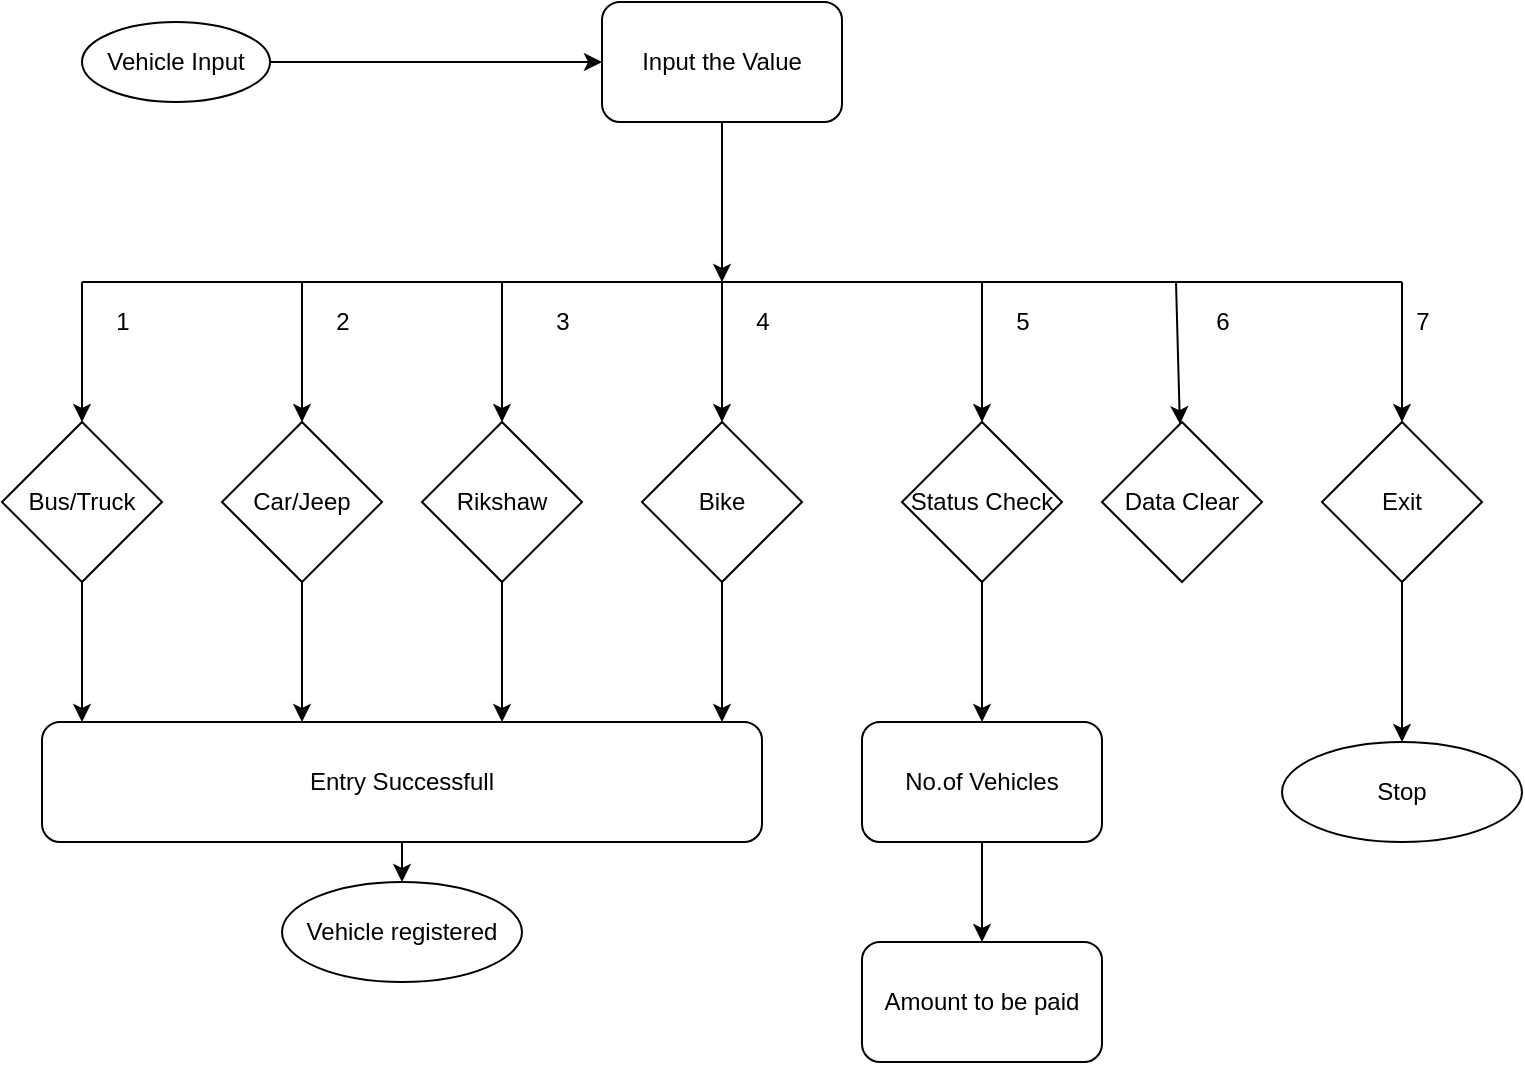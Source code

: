 <mxfile version="15.1.0" type="github">
  <diagram id="1zJXRHgI6LfjNQw96Qf-" name="Page-1">
    <mxGraphModel dx="1038" dy="579" grid="1" gridSize="10" guides="1" tooltips="1" connect="1" arrows="1" fold="1" page="1" pageScale="1" pageWidth="827" pageHeight="1169" math="0" shadow="0">
      <root>
        <mxCell id="0" />
        <mxCell id="1" parent="0" />
        <mxCell id="o_qdVxk1Cw_8HYdE04G--3" value="Vehicle Input" style="ellipse;whiteSpace=wrap;html=1;" vertex="1" parent="1">
          <mxGeometry x="110" y="60" width="94" height="40" as="geometry" />
        </mxCell>
        <mxCell id="o_qdVxk1Cw_8HYdE04G--6" value="" style="endArrow=classic;html=1;exitX=1;exitY=0.5;exitDx=0;exitDy=0;" edge="1" parent="1" source="o_qdVxk1Cw_8HYdE04G--3">
          <mxGeometry width="50" height="50" relative="1" as="geometry">
            <mxPoint x="390" y="320" as="sourcePoint" />
            <mxPoint x="370" y="80" as="targetPoint" />
          </mxGeometry>
        </mxCell>
        <mxCell id="o_qdVxk1Cw_8HYdE04G--8" value="Input the Value" style="rounded=1;whiteSpace=wrap;html=1;" vertex="1" parent="1">
          <mxGeometry x="370" y="50" width="120" height="60" as="geometry" />
        </mxCell>
        <mxCell id="o_qdVxk1Cw_8HYdE04G--9" value="" style="endArrow=classic;html=1;exitX=0.5;exitY=1;exitDx=0;exitDy=0;" edge="1" parent="1" source="o_qdVxk1Cw_8HYdE04G--8">
          <mxGeometry width="50" height="50" relative="1" as="geometry">
            <mxPoint x="420" y="114" as="sourcePoint" />
            <mxPoint x="430" y="190" as="targetPoint" />
          </mxGeometry>
        </mxCell>
        <mxCell id="o_qdVxk1Cw_8HYdE04G--10" value="" style="endArrow=none;html=1;" edge="1" parent="1">
          <mxGeometry width="50" height="50" relative="1" as="geometry">
            <mxPoint x="110" y="190" as="sourcePoint" />
            <mxPoint x="770" y="190" as="targetPoint" />
          </mxGeometry>
        </mxCell>
        <mxCell id="o_qdVxk1Cw_8HYdE04G--11" value="" style="endArrow=classic;html=1;" edge="1" parent="1">
          <mxGeometry width="50" height="50" relative="1" as="geometry">
            <mxPoint x="110" y="190" as="sourcePoint" />
            <mxPoint x="110" y="260" as="targetPoint" />
          </mxGeometry>
        </mxCell>
        <mxCell id="o_qdVxk1Cw_8HYdE04G--12" value="Bus/Truck" style="rhombus;whiteSpace=wrap;html=1;" vertex="1" parent="1">
          <mxGeometry x="70" y="260" width="80" height="80" as="geometry" />
        </mxCell>
        <mxCell id="o_qdVxk1Cw_8HYdE04G--13" value="" style="endArrow=classic;html=1;" edge="1" parent="1" target="o_qdVxk1Cw_8HYdE04G--14">
          <mxGeometry width="50" height="50" relative="1" as="geometry">
            <mxPoint x="220" y="190" as="sourcePoint" />
            <mxPoint x="270" y="260" as="targetPoint" />
          </mxGeometry>
        </mxCell>
        <mxCell id="o_qdVxk1Cw_8HYdE04G--14" value="Car/Jeep" style="rhombus;whiteSpace=wrap;html=1;" vertex="1" parent="1">
          <mxGeometry x="180" y="260" width="80" height="80" as="geometry" />
        </mxCell>
        <mxCell id="o_qdVxk1Cw_8HYdE04G--15" value="Bike" style="rhombus;whiteSpace=wrap;html=1;" vertex="1" parent="1">
          <mxGeometry x="390" y="260" width="80" height="80" as="geometry" />
        </mxCell>
        <mxCell id="o_qdVxk1Cw_8HYdE04G--16" value="" style="endArrow=classic;html=1;" edge="1" parent="1">
          <mxGeometry width="50" height="50" relative="1" as="geometry">
            <mxPoint x="430" y="190" as="sourcePoint" />
            <mxPoint x="430" y="260" as="targetPoint" />
          </mxGeometry>
        </mxCell>
        <mxCell id="o_qdVxk1Cw_8HYdE04G--17" value="" style="endArrow=classic;html=1;" edge="1" parent="1" target="o_qdVxk1Cw_8HYdE04G--18">
          <mxGeometry width="50" height="50" relative="1" as="geometry">
            <mxPoint x="560" y="190" as="sourcePoint" />
            <mxPoint x="560" y="260" as="targetPoint" />
          </mxGeometry>
        </mxCell>
        <mxCell id="o_qdVxk1Cw_8HYdE04G--18" value="Status Check" style="rhombus;whiteSpace=wrap;html=1;" vertex="1" parent="1">
          <mxGeometry x="520" y="260" width="80" height="80" as="geometry" />
        </mxCell>
        <mxCell id="o_qdVxk1Cw_8HYdE04G--19" value="1" style="text;html=1;align=center;verticalAlign=middle;resizable=0;points=[];autosize=1;strokeColor=none;fillColor=none;" vertex="1" parent="1">
          <mxGeometry x="120" y="200" width="20" height="20" as="geometry" />
        </mxCell>
        <mxCell id="o_qdVxk1Cw_8HYdE04G--20" value="2" style="text;html=1;align=center;verticalAlign=middle;resizable=0;points=[];autosize=1;strokeColor=none;fillColor=none;" vertex="1" parent="1">
          <mxGeometry x="230" y="200" width="20" height="20" as="geometry" />
        </mxCell>
        <mxCell id="o_qdVxk1Cw_8HYdE04G--21" value="4" style="text;html=1;align=center;verticalAlign=middle;resizable=0;points=[];autosize=1;strokeColor=none;fillColor=none;" vertex="1" parent="1">
          <mxGeometry x="440" y="200" width="20" height="20" as="geometry" />
        </mxCell>
        <mxCell id="o_qdVxk1Cw_8HYdE04G--22" value="5" style="text;html=1;align=center;verticalAlign=middle;resizable=0;points=[];autosize=1;strokeColor=none;fillColor=none;" vertex="1" parent="1">
          <mxGeometry x="570" y="200" width="20" height="20" as="geometry" />
        </mxCell>
        <mxCell id="o_qdVxk1Cw_8HYdE04G--23" value="" style="endArrow=classic;html=1;" edge="1" parent="1" target="o_qdVxk1Cw_8HYdE04G--24">
          <mxGeometry width="50" height="50" relative="1" as="geometry">
            <mxPoint x="657" y="190" as="sourcePoint" />
            <mxPoint x="680" y="270" as="targetPoint" />
          </mxGeometry>
        </mxCell>
        <mxCell id="o_qdVxk1Cw_8HYdE04G--24" value="Data Clear" style="rhombus;whiteSpace=wrap;html=1;" vertex="1" parent="1">
          <mxGeometry x="620" y="260" width="80" height="80" as="geometry" />
        </mxCell>
        <mxCell id="o_qdVxk1Cw_8HYdE04G--25" value="6" style="text;html=1;align=center;verticalAlign=middle;resizable=0;points=[];autosize=1;strokeColor=none;fillColor=none;" vertex="1" parent="1">
          <mxGeometry x="670" y="200" width="20" height="20" as="geometry" />
        </mxCell>
        <mxCell id="o_qdVxk1Cw_8HYdE04G--26" value="" style="endArrow=classic;html=1;" edge="1" parent="1" target="o_qdVxk1Cw_8HYdE04G--27">
          <mxGeometry width="50" height="50" relative="1" as="geometry">
            <mxPoint x="770" y="190" as="sourcePoint" />
            <mxPoint x="770" y="260" as="targetPoint" />
          </mxGeometry>
        </mxCell>
        <mxCell id="o_qdVxk1Cw_8HYdE04G--27" value="Exit" style="rhombus;whiteSpace=wrap;html=1;" vertex="1" parent="1">
          <mxGeometry x="730" y="260" width="80" height="80" as="geometry" />
        </mxCell>
        <mxCell id="o_qdVxk1Cw_8HYdE04G--28" value="7" style="text;html=1;align=center;verticalAlign=middle;resizable=0;points=[];autosize=1;strokeColor=none;fillColor=none;" vertex="1" parent="1">
          <mxGeometry x="770" y="200" width="20" height="20" as="geometry" />
        </mxCell>
        <mxCell id="o_qdVxk1Cw_8HYdE04G--29" value="" style="endArrow=classic;html=1;" edge="1" parent="1" target="o_qdVxk1Cw_8HYdE04G--30">
          <mxGeometry width="50" height="50" relative="1" as="geometry">
            <mxPoint x="320" y="190" as="sourcePoint" />
            <mxPoint x="320" y="260" as="targetPoint" />
          </mxGeometry>
        </mxCell>
        <mxCell id="o_qdVxk1Cw_8HYdE04G--30" value="Rikshaw" style="rhombus;whiteSpace=wrap;html=1;" vertex="1" parent="1">
          <mxGeometry x="280" y="260" width="80" height="80" as="geometry" />
        </mxCell>
        <mxCell id="o_qdVxk1Cw_8HYdE04G--31" value="3" style="text;html=1;align=center;verticalAlign=middle;resizable=0;points=[];autosize=1;strokeColor=none;fillColor=none;" vertex="1" parent="1">
          <mxGeometry x="340" y="200" width="20" height="20" as="geometry" />
        </mxCell>
        <mxCell id="o_qdVxk1Cw_8HYdE04G--32" value="" style="endArrow=classic;html=1;exitX=0.5;exitY=1;exitDx=0;exitDy=0;" edge="1" parent="1" source="o_qdVxk1Cw_8HYdE04G--14">
          <mxGeometry width="50" height="50" relative="1" as="geometry">
            <mxPoint x="390" y="320" as="sourcePoint" />
            <mxPoint x="220" y="410" as="targetPoint" />
          </mxGeometry>
        </mxCell>
        <mxCell id="o_qdVxk1Cw_8HYdE04G--33" value="" style="endArrow=classic;html=1;exitX=0.5;exitY=1;exitDx=0;exitDy=0;" edge="1" parent="1" source="o_qdVxk1Cw_8HYdE04G--12">
          <mxGeometry width="50" height="50" relative="1" as="geometry">
            <mxPoint x="390" y="320" as="sourcePoint" />
            <mxPoint x="110" y="410" as="targetPoint" />
          </mxGeometry>
        </mxCell>
        <mxCell id="o_qdVxk1Cw_8HYdE04G--34" value="" style="endArrow=classic;html=1;exitX=0.5;exitY=1;exitDx=0;exitDy=0;" edge="1" parent="1" source="o_qdVxk1Cw_8HYdE04G--30">
          <mxGeometry width="50" height="50" relative="1" as="geometry">
            <mxPoint x="390" y="320" as="sourcePoint" />
            <mxPoint x="320" y="410" as="targetPoint" />
          </mxGeometry>
        </mxCell>
        <mxCell id="o_qdVxk1Cw_8HYdE04G--35" value="" style="endArrow=classic;html=1;exitX=0.5;exitY=1;exitDx=0;exitDy=0;" edge="1" parent="1" source="o_qdVxk1Cw_8HYdE04G--15">
          <mxGeometry width="50" height="50" relative="1" as="geometry">
            <mxPoint x="390" y="320" as="sourcePoint" />
            <mxPoint x="430" y="410" as="targetPoint" />
          </mxGeometry>
        </mxCell>
        <mxCell id="o_qdVxk1Cw_8HYdE04G--36" value="Entry Successfull" style="rounded=1;whiteSpace=wrap;html=1;" vertex="1" parent="1">
          <mxGeometry x="90" y="410" width="360" height="60" as="geometry" />
        </mxCell>
        <mxCell id="o_qdVxk1Cw_8HYdE04G--37" value="" style="endArrow=classic;html=1;exitX=0.5;exitY=1;exitDx=0;exitDy=0;" edge="1" parent="1" source="o_qdVxk1Cw_8HYdE04G--36" target="o_qdVxk1Cw_8HYdE04G--38">
          <mxGeometry width="50" height="50" relative="1" as="geometry">
            <mxPoint x="390" y="320" as="sourcePoint" />
            <mxPoint x="270" y="530" as="targetPoint" />
          </mxGeometry>
        </mxCell>
        <mxCell id="o_qdVxk1Cw_8HYdE04G--38" value="Vehicle registered" style="ellipse;whiteSpace=wrap;html=1;" vertex="1" parent="1">
          <mxGeometry x="210" y="490" width="120" height="50" as="geometry" />
        </mxCell>
        <mxCell id="o_qdVxk1Cw_8HYdE04G--39" value="" style="endArrow=classic;html=1;exitX=0.5;exitY=1;exitDx=0;exitDy=0;" edge="1" parent="1" source="o_qdVxk1Cw_8HYdE04G--18">
          <mxGeometry width="50" height="50" relative="1" as="geometry">
            <mxPoint x="390" y="360" as="sourcePoint" />
            <mxPoint x="560" y="410" as="targetPoint" />
          </mxGeometry>
        </mxCell>
        <mxCell id="o_qdVxk1Cw_8HYdE04G--40" value="No.of Vehicles" style="rounded=1;whiteSpace=wrap;html=1;" vertex="1" parent="1">
          <mxGeometry x="500" y="410" width="120" height="60" as="geometry" />
        </mxCell>
        <mxCell id="o_qdVxk1Cw_8HYdE04G--41" value="" style="endArrow=classic;html=1;exitX=0.5;exitY=1;exitDx=0;exitDy=0;" edge="1" parent="1" source="o_qdVxk1Cw_8HYdE04G--40">
          <mxGeometry width="50" height="50" relative="1" as="geometry">
            <mxPoint x="390" y="360" as="sourcePoint" />
            <mxPoint x="560" y="520" as="targetPoint" />
          </mxGeometry>
        </mxCell>
        <mxCell id="o_qdVxk1Cw_8HYdE04G--42" value="Amount to be paid" style="rounded=1;whiteSpace=wrap;html=1;" vertex="1" parent="1">
          <mxGeometry x="500" y="520" width="120" height="60" as="geometry" />
        </mxCell>
        <mxCell id="o_qdVxk1Cw_8HYdE04G--43" value="" style="endArrow=classic;html=1;exitX=0.5;exitY=1;exitDx=0;exitDy=0;" edge="1" parent="1" source="o_qdVxk1Cw_8HYdE04G--27">
          <mxGeometry width="50" height="50" relative="1" as="geometry">
            <mxPoint x="390" y="360" as="sourcePoint" />
            <mxPoint x="770" y="420" as="targetPoint" />
          </mxGeometry>
        </mxCell>
        <mxCell id="o_qdVxk1Cw_8HYdE04G--44" value="Stop" style="ellipse;whiteSpace=wrap;html=1;" vertex="1" parent="1">
          <mxGeometry x="710" y="420" width="120" height="50" as="geometry" />
        </mxCell>
      </root>
    </mxGraphModel>
  </diagram>
</mxfile>
